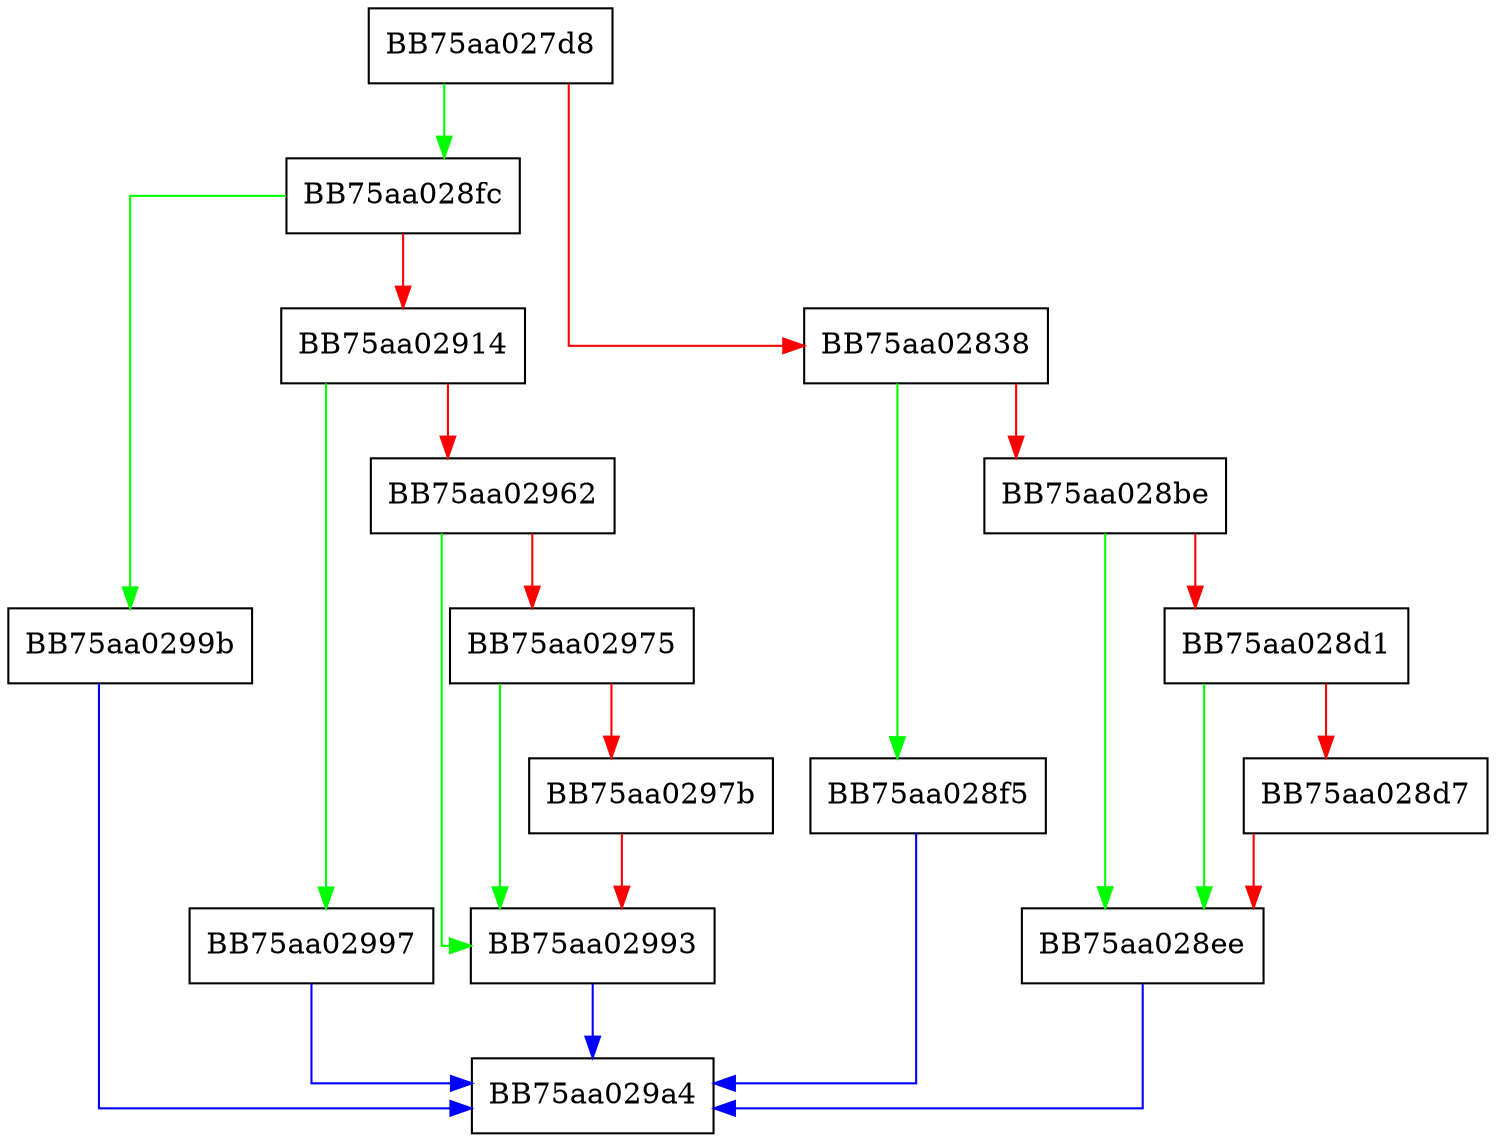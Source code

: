 digraph GetMetadataInfo {
  node [shape="box"];
  graph [splines=ortho];
  BB75aa027d8 -> BB75aa028fc [color="green"];
  BB75aa027d8 -> BB75aa02838 [color="red"];
  BB75aa02838 -> BB75aa028f5 [color="green"];
  BB75aa02838 -> BB75aa028be [color="red"];
  BB75aa028be -> BB75aa028ee [color="green"];
  BB75aa028be -> BB75aa028d1 [color="red"];
  BB75aa028d1 -> BB75aa028ee [color="green"];
  BB75aa028d1 -> BB75aa028d7 [color="red"];
  BB75aa028d7 -> BB75aa028ee [color="red"];
  BB75aa028ee -> BB75aa029a4 [color="blue"];
  BB75aa028f5 -> BB75aa029a4 [color="blue"];
  BB75aa028fc -> BB75aa0299b [color="green"];
  BB75aa028fc -> BB75aa02914 [color="red"];
  BB75aa02914 -> BB75aa02997 [color="green"];
  BB75aa02914 -> BB75aa02962 [color="red"];
  BB75aa02962 -> BB75aa02993 [color="green"];
  BB75aa02962 -> BB75aa02975 [color="red"];
  BB75aa02975 -> BB75aa02993 [color="green"];
  BB75aa02975 -> BB75aa0297b [color="red"];
  BB75aa0297b -> BB75aa02993 [color="red"];
  BB75aa02993 -> BB75aa029a4 [color="blue"];
  BB75aa02997 -> BB75aa029a4 [color="blue"];
  BB75aa0299b -> BB75aa029a4 [color="blue"];
}